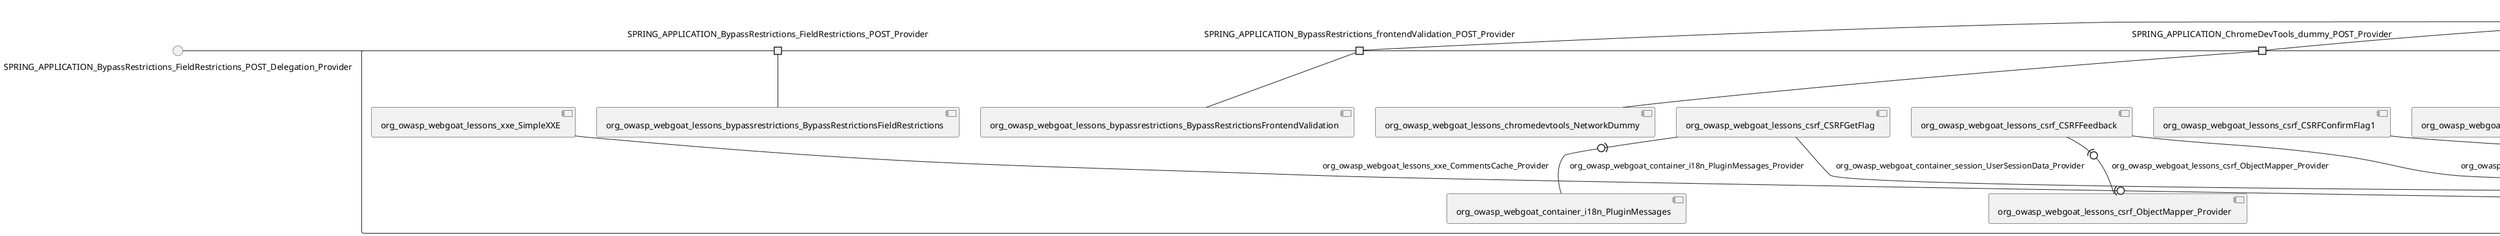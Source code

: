 @startuml
skinparam fixCircleLabelOverlapping true
skinparam componentStyle uml2
() SPRING_APPLICATION_BypassRestrictions_FieldRestrictions_POST_Delegation_Provider
() SPRING_APPLICATION_BypassRestrictions_frontendValidation_POST_Delegation_Provider
() SPRING_APPLICATION_ChromeDevTools_dummy_POST_Delegation_Provider
() SPRING_APPLICATION_CrossSiteScriptingStored_stored_xss_follow_up_POST_Delegation_Provider
() SPRING_APPLICATION_CrossSiteScripting_attack1_POST_Delegation_Provider
() SPRING_APPLICATION_CrossSiteScripting_attack3_POST_Delegation_Provider
() SPRING_APPLICATION_CrossSiteScripting_attack4_POST_Delegation_Provider
() SPRING_APPLICATION_CrossSiteScripting_attack5a_GET_Delegation_Provider
() SPRING_APPLICATION_CrossSiteScripting_attack6a_POST_Delegation_Provider
() SPRING_APPLICATION_CrossSiteScripting_dom_follow_up_POST_Delegation_Provider
() SPRING_APPLICATION_CrossSiteScripting_phone_home_xss_POST_Delegation_Provider
() SPRING_APPLICATION_CrossSiteScripting_quiz_Delegation_Provider
() SPRING_APPLICATION_Delegation_Provider
() SPRING_APPLICATION_GET_Delegation_Provider
() SPRING_APPLICATION_HtmlTampering_task_POST_Delegation_Provider
() SPRING_APPLICATION_HttpBasics_attack1_POST_Delegation_Provider
() SPRING_APPLICATION_HttpBasics_attack2_POST_Delegation_Provider
() SPRING_APPLICATION_IDOR_diff_attributes_POST_Delegation_Provider
() SPRING_APPLICATION_IDOR_login_POST_Delegation_Provider
() SPRING_APPLICATION_IDOR_profile_alt_path_POST_Delegation_Provider
() SPRING_APPLICATION_InsecureDeserialization_task_POST_Delegation_Provider
() SPRING_APPLICATION_InsecureLogin_Delegation_Provider
() SPRING_APPLICATION_JWT_decode_POST_Delegation_Provider
() SPRING_APPLICATION_JWT_jku_Delegation_Provider
() SPRING_APPLICATION_JWT_kid_Delegation_Provider
() SPRING_APPLICATION_JWT_quiz_Delegation_Provider
() SPRING_APPLICATION_JWT_refresh_Delegation_Provider
() SPRING_APPLICATION_JWT_votings_Delegation_Provider
() SPRING_APPLICATION_LogSpoofing_log_bleeding_POST_Delegation_Provider
() SPRING_APPLICATION_LogSpoofing_log_spoofing_POST_Delegation_Provider
() SPRING_APPLICATION_POST_Delegation_Provider
() SPRING_APPLICATION_PUT_Delegation_Provider
() SPRING_APPLICATION_PasswordReset_ForgotPassword_create_password_reset_link_POST_Delegation_Provider
() SPRING_APPLICATION_PasswordReset_SecurityQuestions_POST_Delegation_Provider
() SPRING_APPLICATION_PasswordReset_reset_Delegation_Provider
() SPRING_APPLICATION_PathTraversal_profile_picture_GET_Delegation_Provider
() SPRING_APPLICATION_PathTraversal_profile_picture_fix_GET_Delegation_Provider
() SPRING_APPLICATION_PathTraversal_profile_upload_POST_Delegation_Provider
() SPRING_APPLICATION_PathTraversal_profile_upload_fix_POST_Delegation_Provider
() SPRING_APPLICATION_PathTraversal_profile_upload_remove_user_input_POST_Delegation_Provider
() SPRING_APPLICATION_PathTraversal_random_POST_Delegation_Provider
() SPRING_APPLICATION_PathTraversal_random_picture_GET_Delegation_Provider
() SPRING_APPLICATION_PathTraversal_zip_slip_Delegation_Provider
() SPRING_APPLICATION_SSRF_task1_POST_Delegation_Provider
() SPRING_APPLICATION_SSRF_task2_POST_Delegation_Provider
() SPRING_APPLICATION_SecurePasswords_assignment_POST_Delegation_Provider
() SPRING_APPLICATION_SqlInjectionAdvanced_attack6a_POST_Delegation_Provider
() SPRING_APPLICATION_SqlInjectionAdvanced_attack6b_POST_Delegation_Provider
() SPRING_APPLICATION_SqlInjectionAdvanced_challenge_Login_POST_Delegation_Provider
() SPRING_APPLICATION_SqlInjectionAdvanced_challenge_PUT_Delegation_Provider
() SPRING_APPLICATION_SqlInjectionAdvanced_quiz_Delegation_Provider
() SPRING_APPLICATION_SqlInjectionMitigations_attack10a_POST_Delegation_Provider
() SPRING_APPLICATION_SqlInjectionMitigations_attack10b_POST_Delegation_Provider
() SPRING_APPLICATION_SqlInjectionMitigations_attack12a_POST_Delegation_Provider
() SPRING_APPLICATION_SqlInjectionMitigations_servers_GET_Delegation_Provider
() SPRING_APPLICATION_SqlInjection_assignment5a_POST_Delegation_Provider
() SPRING_APPLICATION_SqlInjection_assignment5b_POST_Delegation_Provider
() SPRING_APPLICATION_SqlInjection_attack10_POST_Delegation_Provider
() SPRING_APPLICATION_SqlInjection_attack2_POST_Delegation_Provider
() SPRING_APPLICATION_SqlInjection_attack3_POST_Delegation_Provider
() SPRING_APPLICATION_SqlInjection_attack4_POST_Delegation_Provider
() SPRING_APPLICATION_SqlInjection_attack5_POST_Delegation_Provider
() SPRING_APPLICATION_SqlInjection_attack8_POST_Delegation_Provider
() SPRING_APPLICATION_SqlInjection_attack9_POST_Delegation_Provider
() SPRING_APPLICATION_SqlOnlyInputValidationOnKeywords_attack_POST_Delegation_Provider
() SPRING_APPLICATION_SqlOnlyInputValidation_attack_POST_Delegation_Provider
() SPRING_APPLICATION_VulnerableComponents_attack1_POST_Delegation_Provider
() SPRING_APPLICATION_WebWolf_GET_Delegation_Provider
() SPRING_APPLICATION_WebWolf_landing_POST_Delegation_Provider
() SPRING_APPLICATION_WebWolf_mail_POST_Delegation_Provider
() SPRING_APPLICATION_challenge_1_POST_Delegation_Provider
() SPRING_APPLICATION_challenge_5_POST_Delegation_Provider
() SPRING_APPLICATION_challenge_7_POST_Delegation_Provider
() SPRING_APPLICATION_challenge_8_Delegation_Provider
() SPRING_APPLICATION_challenge_logo_Delegation_Provider
() SPRING_APPLICATION_cia_quiz_Delegation_Provider
() SPRING_APPLICATION_clientSideFiltering_attack1_POST_Delegation_Provider
() SPRING_APPLICATION_clientSideFiltering_challenge_store_coupons_GET_Delegation_Provider
() SPRING_APPLICATION_clientSideFiltering_getItForFree_POST_Delegation_Provider
() SPRING_APPLICATION_clientSideFiltering_salaries_GET_Delegation_Provider
() SPRING_APPLICATION_crypto_encoding_xor_POST_Delegation_Provider
() SPRING_APPLICATION_crypto_secure_defaults_POST_Delegation_Provider
() SPRING_APPLICATION_jwt_GET_Delegation_Provider
() SPRING_APPLICATION_landing_Delegation_Provider
() SPRING_APPLICATION_lesson_template_Delegation_Provider
() SPRING_APPLICATION_login_oauth_mvc_GET_Delegation_Provider
() SPRING_APPLICATION_mail_Delegation_Provider
() SPRING_APPLICATION_register_mvc_POST_Delegation_Provider
() SPRING_APPLICATION_registration_GET_Delegation_Provider
() SPRING_APPLICATION_requests_GET_Delegation_Provider
() SPRING_APPLICATION_scoreboard_data_GET_Delegation_Provider
() SPRING_APPLICATION_server_directory_GET_Delegation_Provider
() SPRING_APPLICATION_service_lessonoverview_mvc_Delegation_Provider
() SPRING_APPLICATION_xxe_comments_GET_Delegation_Provider
() UserDetailsService_Delegation_Provider
() java_io_Serializable_Delegation_Provider
() org_owasp_webgoat_lessons_hijacksession_cas_AuthenticationProvider_Delegation_Provider
rectangle System {
[org_owasp_webgoat_container_HammerHead] [[webgoat-webgoat.repository#_uV_SAsUPEe6pkfjN4V03yw]]
[org_owasp_webgoat_container_WebWolfRedirect] [[webgoat-webgoat.repository#_uV_SAsUPEe6pkfjN4V03yw]]
[org_owasp_webgoat_container_controller_StartLesson] [[webgoat-webgoat.repository#_uV_SAsUPEe6pkfjN4V03yw]]
[org_owasp_webgoat_container_controller_Welcome] [[webgoat-webgoat.repository#_uV_SAsUPEe6pkfjN4V03yw]]
[org_owasp_webgoat_container_i18n_PluginMessages] [[webgoat-webgoat.repository#_uV_SAsUPEe6pkfjN4V03yw]]
[org_owasp_webgoat_container_service_EnvironmentService] [[webgoat-webgoat.repository#_uV_SAsUPEe6pkfjN4V03yw]]
[org_owasp_webgoat_container_service_HintService] [[webgoat-webgoat.repository#_uV_SAsUPEe6pkfjN4V03yw]]
[org_owasp_webgoat_container_service_LabelDebugService] [[webgoat-webgoat.repository#_uV_SAsUPEe6pkfjN4V03yw]]
[org_owasp_webgoat_container_service_LabelService] [[webgoat-webgoat.repository#_uV_SAsUPEe6pkfjN4V03yw]]
[org_owasp_webgoat_container_service_LessonInfoService] [[webgoat-webgoat.repository#_uV_SAsUPEe6pkfjN4V03yw]]
[org_owasp_webgoat_container_service_LessonMenuService] [[webgoat-webgoat.repository#_uV_SAsUPEe6pkfjN4V03yw]]
[org_owasp_webgoat_container_service_LessonProgressService] [[webgoat-webgoat.repository#_uV_SAsUPEe6pkfjN4V03yw]]
[org_owasp_webgoat_container_service_LessonTitleService] [[webgoat-webgoat.repository#_uV_SAsUPEe6pkfjN4V03yw]]
[org_owasp_webgoat_container_service_ReportCardService] [[webgoat-webgoat.repository#_uV_SAsUPEe6pkfjN4V03yw]]
[org_owasp_webgoat_container_service_RestartLessonService] [[webgoat-webgoat.repository#_uV_SAsUPEe6pkfjN4V03yw]]
[org_owasp_webgoat_container_service_SessionService] [[webgoat-webgoat.repository#_uV_SAsUPEe6pkfjN4V03yw]]
[org_owasp_webgoat_container_session_UserSessionData] [[webgoat-webgoat.repository#_uV_SAsUPEe6pkfjN4V03yw]]
[org_owasp_webgoat_container_session_WebSession] [[webgoat-webgoat.repository#_uV_SAsUPEe6pkfjN4V03yw]]
[org_owasp_webgoat_container_users_RegistrationController] [[webgoat-webgoat.repository#_uV_SAsUPEe6pkfjN4V03yw]]
[org_owasp_webgoat_container_users_Scoreboard] [[webgoat-webgoat.repository#_uV_SAsUPEe6pkfjN4V03yw]]
[org_owasp_webgoat_container_users_UserRepository] [[webgoat-webgoat.repository#_uV_SAsUPEe6pkfjN4V03yw]]
[org_owasp_webgoat_container_users_UserService] [[webgoat-webgoat.repository#_uV_SAsUPEe6pkfjN4V03yw]]
[org_owasp_webgoat_container_users_UserTrackerRepository] [[webgoat-webgoat.repository#_uV_SAsUPEe6pkfjN4V03yw]]
[org_owasp_webgoat_lessons_authbypass_VerifyAccount] [[webgoat-webgoat.repository#_uV_SAsUPEe6pkfjN4V03yw]]
[org_owasp_webgoat_lessons_bypassrestrictions_BypassRestrictionsFieldRestrictions] [[webgoat-webgoat.repository#_uV_SAsUPEe6pkfjN4V03yw]]
[org_owasp_webgoat_lessons_bypassrestrictions_BypassRestrictionsFrontendValidation] [[webgoat-webgoat.repository#_uV_SAsUPEe6pkfjN4V03yw]]
[org_owasp_webgoat_lessons_challenges_FlagController] [[webgoat-webgoat.repository#_uV_SAsUPEe6pkfjN4V03yw]]
[org_owasp_webgoat_lessons_challenges_challenge1_Assignment1] [[webgoat-webgoat.repository#_uV_SAsUPEe6pkfjN4V03yw]]
[org_owasp_webgoat_lessons_challenges_challenge1_ImageServlet] [[webgoat-webgoat.repository#_uV_SAsUPEe6pkfjN4V03yw]]
[org_owasp_webgoat_lessons_challenges_challenge5_Assignment5] [[webgoat-webgoat.repository#_uV_SAsUPEe6pkfjN4V03yw]]
[org_owasp_webgoat_lessons_challenges_challenge7_Assignment7] [[webgoat-webgoat.repository#_uV_SAsUPEe6pkfjN4V03yw]]
[org_owasp_webgoat_lessons_challenges_challenge8_Assignment8] [[webgoat-webgoat.repository#_uV_SAsUPEe6pkfjN4V03yw]]
[org_owasp_webgoat_lessons_chromedevtools_NetworkDummy] [[webgoat-webgoat.repository#_uV_SAsUPEe6pkfjN4V03yw]]
[org_owasp_webgoat_lessons_chromedevtools_NetworkLesson] [[webgoat-webgoat.repository#_uV_SAsUPEe6pkfjN4V03yw]]
[org_owasp_webgoat_lessons_cia_CIAQuiz] [[webgoat-webgoat.repository#_uV_SAsUPEe6pkfjN4V03yw]]
[org_owasp_webgoat_lessons_clientsidefiltering_ClientSideFilteringAssignment] [[webgoat-webgoat.repository#_uV_SAsUPEe6pkfjN4V03yw]]
[org_owasp_webgoat_lessons_clientsidefiltering_ClientSideFilteringFreeAssignment] [[webgoat-webgoat.repository#_uV_SAsUPEe6pkfjN4V03yw]]
[org_owasp_webgoat_lessons_clientsidefiltering_Salaries] [[webgoat-webgoat.repository#_uV_SAsUPEe6pkfjN4V03yw]]
[org_owasp_webgoat_lessons_clientsidefiltering_ShopEndpoint] [[webgoat-webgoat.repository#_uV_SAsUPEe6pkfjN4V03yw]]
[org_owasp_webgoat_lessons_cryptography_EncodingAssignment] [[webgoat-webgoat.repository#_uV_SAsUPEe6pkfjN4V03yw]]
[org_owasp_webgoat_lessons_cryptography_HashingAssignment] [[webgoat-webgoat.repository#_uV_SAsUPEe6pkfjN4V03yw]]
[org_owasp_webgoat_lessons_cryptography_SecureDefaultsAssignment] [[webgoat-webgoat.repository#_uV_SAsUPEe6pkfjN4V03yw]]
[org_owasp_webgoat_lessons_cryptography_SigningAssignment] [[webgoat-webgoat.repository#_uV_SAsUPEe6pkfjN4V03yw]]
[org_owasp_webgoat_lessons_cryptography_XOREncodingAssignment] [[webgoat-webgoat.repository#_uV_SAsUPEe6pkfjN4V03yw]]
[org_owasp_webgoat_lessons_csrf_CSRFConfirmFlag1] [[webgoat-webgoat.repository#_uV_SAsUPEe6pkfjN4V03yw]]
[org_owasp_webgoat_lessons_csrf_CSRFFeedback] [[webgoat-webgoat.repository#_uV_SAsUPEe6pkfjN4V03yw]]
[org_owasp_webgoat_lessons_csrf_CSRFGetFlag] [[webgoat-webgoat.repository#_uV_SAsUPEe6pkfjN4V03yw]]
[org_owasp_webgoat_lessons_csrf_CSRFLogin] [[webgoat-webgoat.repository#_uV_SAsUPEe6pkfjN4V03yw]]
[org_owasp_webgoat_lessons_csrf_ForgedReviews] [[webgoat-webgoat.repository#_uV_SAsUPEe6pkfjN4V03yw]]
[org_owasp_webgoat_lessons_csrf_ObjectMapper_Provider] [[webgoat-webgoat.repository#_uV_SAsUPEe6pkfjN4V03yw]]
[org_owasp_webgoat_lessons_deserialization_InsecureDeserializationTask] [[webgoat-webgoat.repository#_uV_SAsUPEe6pkfjN4V03yw]]
[org_owasp_webgoat_lessons_hijacksession_HijackSessionAssignment] [[webgoat-webgoat.repository#_uV_SAsUPEe6pkfjN4V03yw]]
[org_owasp_webgoat_lessons_hijacksession_cas_HijackSessionAuthenticationProvider] [[webgoat-webgoat.repository#_uV_SAsUPEe6pkfjN4V03yw]]
[org_owasp_webgoat_lessons_htmltampering_HtmlTamperingTask] [[webgoat-webgoat.repository#_uV_SAsUPEe6pkfjN4V03yw]]
[org_owasp_webgoat_lessons_httpbasics_HttpBasicsLesson] [[webgoat-webgoat.repository#_uV_SAsUPEe6pkfjN4V03yw]]
[org_owasp_webgoat_lessons_httpbasics_HttpBasicsQuiz] [[webgoat-webgoat.repository#_uV_SAsUPEe6pkfjN4V03yw]]
[org_owasp_webgoat_lessons_httpproxies_HttpBasicsInterceptRequest] [[webgoat-webgoat.repository#_uV_SAsUPEe6pkfjN4V03yw]]
[org_owasp_webgoat_lessons_idor_IDORDiffAttributes] [[webgoat-webgoat.repository#_uV_SAsUPEe6pkfjN4V03yw]]
[org_owasp_webgoat_lessons_idor_IDOREditOtherProfile] [[webgoat-webgoat.repository#_uV_SAsUPEe6pkfjN4V03yw]]
[org_owasp_webgoat_lessons_idor_IDORLogin] [[webgoat-webgoat.repository#_uV_SAsUPEe6pkfjN4V03yw]]
[org_owasp_webgoat_lessons_idor_IDORViewOtherProfile] [[webgoat-webgoat.repository#_uV_SAsUPEe6pkfjN4V03yw]]
[org_owasp_webgoat_lessons_idor_IDORViewOwnProfile] [[webgoat-webgoat.repository#_uV_SAsUPEe6pkfjN4V03yw]]
[org_owasp_webgoat_lessons_idor_IDORViewOwnProfileAltUrl] [[webgoat-webgoat.repository#_uV_SAsUPEe6pkfjN4V03yw]]
[org_owasp_webgoat_lessons_insecurelogin_InsecureLoginTask] [[webgoat-webgoat.repository#_uV_SAsUPEe6pkfjN4V03yw]]
[org_owasp_webgoat_lessons_jwt_JWTDecodeEndpoint] [[webgoat-webgoat.repository#_uV_SAsUPEe6pkfjN4V03yw]]
[org_owasp_webgoat_lessons_jwt_JWTQuiz] [[webgoat-webgoat.repository#_uV_SAsUPEe6pkfjN4V03yw]]
[org_owasp_webgoat_lessons_jwt_JWTRefreshEndpoint] [[webgoat-webgoat.repository#_uV_SAsUPEe6pkfjN4V03yw]]
[org_owasp_webgoat_lessons_jwt_JWTSecretKeyEndpoint] [[webgoat-webgoat.repository#_uV_SAsUPEe6pkfjN4V03yw]]
[org_owasp_webgoat_lessons_jwt_JWTVotesEndpoint] [[webgoat-webgoat.repository#_uV_SAsUPEe6pkfjN4V03yw]]
[org_owasp_webgoat_lessons_jwt_claimmisuse_JWTHeaderJKUEndpoint] [[webgoat-webgoat.repository#_uV_SAsUPEe6pkfjN4V03yw]]
[org_owasp_webgoat_lessons_jwt_claimmisuse_JWTHeaderKIDEndpoint] [[webgoat-webgoat.repository#_uV_SAsUPEe6pkfjN4V03yw]]
[org_owasp_webgoat_lessons_lessontemplate_SampleAttack] [[webgoat-webgoat.repository#_uV_SAsUPEe6pkfjN4V03yw]]
[org_owasp_webgoat_lessons_logging_LogBleedingTask] [[webgoat-webgoat.repository#_uV_SAsUPEe6pkfjN4V03yw]]
[org_owasp_webgoat_lessons_logging_LogSpoofingTask] [[webgoat-webgoat.repository#_uV_SAsUPEe6pkfjN4V03yw]]
[org_owasp_webgoat_lessons_missingac_MissingFunctionACHiddenMenus] [[webgoat-webgoat.repository#_uV_SAsUPEe6pkfjN4V03yw]]
[org_owasp_webgoat_lessons_missingac_MissingFunctionACUsers] [[webgoat-webgoat.repository#_uV_SAsUPEe6pkfjN4V03yw]]
[org_owasp_webgoat_lessons_missingac_MissingFunctionACYourHash] [[webgoat-webgoat.repository#_uV_SAsUPEe6pkfjN4V03yw]]
[org_owasp_webgoat_lessons_missingac_MissingFunctionACYourHashAdmin] [[webgoat-webgoat.repository#_uV_SAsUPEe6pkfjN4V03yw]]
[org_owasp_webgoat_lessons_passwordreset_QuestionsAssignment] [[webgoat-webgoat.repository#_uV_SAsUPEe6pkfjN4V03yw]]
[org_owasp_webgoat_lessons_passwordreset_ResetLinkAssignment] [[webgoat-webgoat.repository#_uV_SAsUPEe6pkfjN4V03yw]]
[org_owasp_webgoat_lessons_passwordreset_ResetLinkAssignmentForgotPassword] [[webgoat-webgoat.repository#_uV_SAsUPEe6pkfjN4V03yw]]
[org_owasp_webgoat_lessons_passwordreset_SecurityQuestionAssignment] [[webgoat-webgoat.repository#_uV_SAsUPEe6pkfjN4V03yw]]
[org_owasp_webgoat_lessons_passwordreset_SimpleMailAssignment] [[webgoat-webgoat.repository#_uV_SAsUPEe6pkfjN4V03yw]]
[org_owasp_webgoat_lessons_passwordreset_TriedQuestions] [[webgoat-webgoat.repository#_uV_SAsUPEe6pkfjN4V03yw]]
[org_owasp_webgoat_lessons_pathtraversal_ProfileUpload] [[webgoat-webgoat.repository#_uV_SAsUPEe6pkfjN4V03yw]]
[org_owasp_webgoat_lessons_pathtraversal_ProfileUploadFix] [[webgoat-webgoat.repository#_uV_SAsUPEe6pkfjN4V03yw]]
[org_owasp_webgoat_lessons_pathtraversal_ProfileUploadRemoveUserInput] [[webgoat-webgoat.repository#_uV_SAsUPEe6pkfjN4V03yw]]
[org_owasp_webgoat_lessons_pathtraversal_ProfileUploadRetrieval] [[webgoat-webgoat.repository#_uV_SAsUPEe6pkfjN4V03yw]]
[org_owasp_webgoat_lessons_pathtraversal_ProfileZipSlip] [[webgoat-webgoat.repository#_uV_SAsUPEe6pkfjN4V03yw]]
[org_owasp_webgoat_lessons_securepasswords_SecurePasswordsAssignment] [[webgoat-webgoat.repository#_uV_SAsUPEe6pkfjN4V03yw]]
[org_owasp_webgoat_lessons_spoofcookie_SpoofCookieAssignment] [[webgoat-webgoat.repository#_uV_SAsUPEe6pkfjN4V03yw]]
[org_owasp_webgoat_lessons_sqlinjection_advanced_SqlInjectionChallenge] [[webgoat-webgoat.repository#_uV_SAsUPEe6pkfjN4V03yw]]
[org_owasp_webgoat_lessons_sqlinjection_advanced_SqlInjectionChallengeLogin] [[webgoat-webgoat.repository#_uV_SAsUPEe6pkfjN4V03yw]]
[org_owasp_webgoat_lessons_sqlinjection_advanced_SqlInjectionLesson6a] [[webgoat-webgoat.repository#_uV_SAsUPEe6pkfjN4V03yw]]
[org_owasp_webgoat_lessons_sqlinjection_advanced_SqlInjectionLesson6b] [[webgoat-webgoat.repository#_uV_SAsUPEe6pkfjN4V03yw]]
[org_owasp_webgoat_lessons_sqlinjection_advanced_SqlInjectionQuiz] [[webgoat-webgoat.repository#_uV_SAsUPEe6pkfjN4V03yw]]
[org_owasp_webgoat_lessons_sqlinjection_introduction_SqlInjectionLesson10] [[webgoat-webgoat.repository#_uV_SAsUPEe6pkfjN4V03yw]]
[org_owasp_webgoat_lessons_sqlinjection_introduction_SqlInjectionLesson2] [[webgoat-webgoat.repository#_uV_SAsUPEe6pkfjN4V03yw]]
[org_owasp_webgoat_lessons_sqlinjection_introduction_SqlInjectionLesson3] [[webgoat-webgoat.repository#_uV_SAsUPEe6pkfjN4V03yw]]
[org_owasp_webgoat_lessons_sqlinjection_introduction_SqlInjectionLesson4] [[webgoat-webgoat.repository#_uV_SAsUPEe6pkfjN4V03yw]]
[org_owasp_webgoat_lessons_sqlinjection_introduction_SqlInjectionLesson5] [[webgoat-webgoat.repository#_uV_SAsUPEe6pkfjN4V03yw]]
[org_owasp_webgoat_lessons_sqlinjection_introduction_SqlInjectionLesson5a] [[webgoat-webgoat.repository#_uV_SAsUPEe6pkfjN4V03yw]]
[org_owasp_webgoat_lessons_sqlinjection_introduction_SqlInjectionLesson5b] [[webgoat-webgoat.repository#_uV_SAsUPEe6pkfjN4V03yw]]
[org_owasp_webgoat_lessons_sqlinjection_introduction_SqlInjectionLesson8] [[webgoat-webgoat.repository#_uV_SAsUPEe6pkfjN4V03yw]]
[org_owasp_webgoat_lessons_sqlinjection_introduction_SqlInjectionLesson9] [[webgoat-webgoat.repository#_uV_SAsUPEe6pkfjN4V03yw]]
[org_owasp_webgoat_lessons_sqlinjection_mitigation_Servers] [[webgoat-webgoat.repository#_uV_SAsUPEe6pkfjN4V03yw]]
[org_owasp_webgoat_lessons_sqlinjection_mitigation_SqlInjectionLesson10a] [[webgoat-webgoat.repository#_uV_SAsUPEe6pkfjN4V03yw]]
[org_owasp_webgoat_lessons_sqlinjection_mitigation_SqlInjectionLesson10b] [[webgoat-webgoat.repository#_uV_SAsUPEe6pkfjN4V03yw]]
[org_owasp_webgoat_lessons_sqlinjection_mitigation_SqlInjectionLesson13] [[webgoat-webgoat.repository#_uV_SAsUPEe6pkfjN4V03yw]]
[org_owasp_webgoat_lessons_sqlinjection_mitigation_SqlOnlyInputValidation] [[webgoat-webgoat.repository#_uV_SAsUPEe6pkfjN4V03yw]]
[org_owasp_webgoat_lessons_sqlinjection_mitigation_SqlOnlyInputValidationOnKeywords] [[webgoat-webgoat.repository#_uV_SAsUPEe6pkfjN4V03yw]]
[org_owasp_webgoat_lessons_ssrf_SSRFTask1] [[webgoat-webgoat.repository#_uV_SAsUPEe6pkfjN4V03yw]]
[org_owasp_webgoat_lessons_ssrf_SSRFTask2] [[webgoat-webgoat.repository#_uV_SAsUPEe6pkfjN4V03yw]]
[org_owasp_webgoat_lessons_vulnerablecomponents_VulnerableComponentsLesson] [[webgoat-webgoat.repository#_uV_SAsUPEe6pkfjN4V03yw]]
[org_owasp_webgoat_lessons_webwolfintroduction_LandingAssignment] [[webgoat-webgoat.repository#_uV_SAsUPEe6pkfjN4V03yw]]
[org_owasp_webgoat_lessons_webwolfintroduction_MailAssignment] [[webgoat-webgoat.repository#_uV_SAsUPEe6pkfjN4V03yw]]
[org_owasp_webgoat_lessons_xss_CrossSiteScriptingLesson1] [[webgoat-webgoat.repository#_uV_SAsUPEe6pkfjN4V03yw]]
[org_owasp_webgoat_lessons_xss_CrossSiteScriptingLesson3] [[webgoat-webgoat.repository#_uV_SAsUPEe6pkfjN4V03yw]]
[org_owasp_webgoat_lessons_xss_CrossSiteScriptingLesson4] [[webgoat-webgoat.repository#_uV_SAsUPEe6pkfjN4V03yw]]
[org_owasp_webgoat_lessons_xss_CrossSiteScriptingLesson5a] [[webgoat-webgoat.repository#_uV_SAsUPEe6pkfjN4V03yw]]
[org_owasp_webgoat_lessons_xss_CrossSiteScriptingLesson6a] [[webgoat-webgoat.repository#_uV_SAsUPEe6pkfjN4V03yw]]
[org_owasp_webgoat_lessons_xss_CrossSiteScriptingQuiz] [[webgoat-webgoat.repository#_uV_SAsUPEe6pkfjN4V03yw]]
[org_owasp_webgoat_lessons_xss_DOMCrossSiteScripting] [[webgoat-webgoat.repository#_uV_SAsUPEe6pkfjN4V03yw]]
[org_owasp_webgoat_lessons_xss_DOMCrossSiteScriptingVerifier] [[webgoat-webgoat.repository#_uV_SAsUPEe6pkfjN4V03yw]]
[org_owasp_webgoat_lessons_xss_stored_StoredCrossSiteScriptingVerifier] [[webgoat-webgoat.repository#_uV_SAsUPEe6pkfjN4V03yw]]
[org_owasp_webgoat_lessons_xss_stored_StoredXssComments] [[webgoat-webgoat.repository#_uV_SAsUPEe6pkfjN4V03yw]]
[org_owasp_webgoat_lessons_xxe_BlindSendFileAssignment] [[webgoat-webgoat.repository#_uV_SAsUPEe6pkfjN4V03yw]]
[org_owasp_webgoat_lessons_xxe_CommentsCache] [[webgoat-webgoat.repository#_uV_SAsUPEe6pkfjN4V03yw]]
[org_owasp_webgoat_lessons_xxe_CommentsEndpoint] [[webgoat-webgoat.repository#_uV_SAsUPEe6pkfjN4V03yw]]
[org_owasp_webgoat_lessons_xxe_ContentTypeAssignment] [[webgoat-webgoat.repository#_uV_SAsUPEe6pkfjN4V03yw]]
[org_owasp_webgoat_lessons_xxe_SimpleXXE] [[webgoat-webgoat.repository#_uV_SAsUPEe6pkfjN4V03yw]]
[org_owasp_webgoat_webwolf_FileServer] [[webgoat-webgoat.repository#_uV_SAsUPEe6pkfjN4V03yw]]
[org_owasp_webgoat_webwolf_jwt_JWTController] [[webgoat-webgoat.repository#_uV_SAsUPEe6pkfjN4V03yw]]
[org_owasp_webgoat_webwolf_mailbox_MailboxController] [[webgoat-webgoat.repository#_uV_SAsUPEe6pkfjN4V03yw]]
[org_owasp_webgoat_webwolf_mailbox_MailboxRepository] [[webgoat-webgoat.repository#_uV_SAsUPEe6pkfjN4V03yw]]
[org_owasp_webgoat_webwolf_requests_LandingPage] [[webgoat-webgoat.repository#_uV_SAsUPEe6pkfjN4V03yw]]
[org_owasp_webgoat_webwolf_requests_Requests] [[webgoat-webgoat.repository#_uV_SAsUPEe6pkfjN4V03yw]]
[org_owasp_webgoat_webwolf_user_UserRepository] [[webgoat-webgoat.repository#_uV_SAsUPEe6pkfjN4V03yw]]
[org_owasp_webgoat_webwolf_user_UserService] [[webgoat-webgoat.repository#_uV_SAsUPEe6pkfjN4V03yw]]
port SPRING_APPLICATION_BypassRestrictions_FieldRestrictions_POST_Provider
SPRING_APPLICATION_BypassRestrictions_FieldRestrictions_POST_Delegation_Provider - SPRING_APPLICATION_BypassRestrictions_FieldRestrictions_POST_Provider
SPRING_APPLICATION_BypassRestrictions_FieldRestrictions_POST_Provider - [org_owasp_webgoat_lessons_bypassrestrictions_BypassRestrictionsFieldRestrictions]
port SPRING_APPLICATION_BypassRestrictions_frontendValidation_POST_Provider
SPRING_APPLICATION_BypassRestrictions_frontendValidation_POST_Delegation_Provider - SPRING_APPLICATION_BypassRestrictions_frontendValidation_POST_Provider
SPRING_APPLICATION_BypassRestrictions_frontendValidation_POST_Provider - [org_owasp_webgoat_lessons_bypassrestrictions_BypassRestrictionsFrontendValidation]
port SPRING_APPLICATION_ChromeDevTools_dummy_POST_Provider
SPRING_APPLICATION_ChromeDevTools_dummy_POST_Delegation_Provider - SPRING_APPLICATION_ChromeDevTools_dummy_POST_Provider
SPRING_APPLICATION_ChromeDevTools_dummy_POST_Provider - [org_owasp_webgoat_lessons_chromedevtools_NetworkDummy]
port SPRING_APPLICATION_CrossSiteScriptingStored_stored_xss_follow_up_POST_Provider
SPRING_APPLICATION_CrossSiteScriptingStored_stored_xss_follow_up_POST_Delegation_Provider - SPRING_APPLICATION_CrossSiteScriptingStored_stored_xss_follow_up_POST_Provider
SPRING_APPLICATION_CrossSiteScriptingStored_stored_xss_follow_up_POST_Provider - [org_owasp_webgoat_lessons_xss_stored_StoredCrossSiteScriptingVerifier]
port SPRING_APPLICATION_CrossSiteScripting_attack1_POST_Provider
SPRING_APPLICATION_CrossSiteScripting_attack1_POST_Delegation_Provider - SPRING_APPLICATION_CrossSiteScripting_attack1_POST_Provider
SPRING_APPLICATION_CrossSiteScripting_attack1_POST_Provider - [org_owasp_webgoat_lessons_xss_CrossSiteScriptingLesson1]
port SPRING_APPLICATION_CrossSiteScripting_attack3_POST_Provider
SPRING_APPLICATION_CrossSiteScripting_attack3_POST_Delegation_Provider - SPRING_APPLICATION_CrossSiteScripting_attack3_POST_Provider
SPRING_APPLICATION_CrossSiteScripting_attack3_POST_Provider - [org_owasp_webgoat_lessons_xss_CrossSiteScriptingLesson3]
port SPRING_APPLICATION_CrossSiteScripting_attack4_POST_Provider
SPRING_APPLICATION_CrossSiteScripting_attack4_POST_Delegation_Provider - SPRING_APPLICATION_CrossSiteScripting_attack4_POST_Provider
SPRING_APPLICATION_CrossSiteScripting_attack4_POST_Provider - [org_owasp_webgoat_lessons_xss_CrossSiteScriptingLesson4]
port SPRING_APPLICATION_CrossSiteScripting_attack5a_GET_Provider
SPRING_APPLICATION_CrossSiteScripting_attack5a_GET_Delegation_Provider - SPRING_APPLICATION_CrossSiteScripting_attack5a_GET_Provider
SPRING_APPLICATION_CrossSiteScripting_attack5a_GET_Provider - [org_owasp_webgoat_lessons_xss_CrossSiteScriptingLesson5a]
port SPRING_APPLICATION_CrossSiteScripting_attack6a_POST_Provider
SPRING_APPLICATION_CrossSiteScripting_attack6a_POST_Delegation_Provider - SPRING_APPLICATION_CrossSiteScripting_attack6a_POST_Provider
SPRING_APPLICATION_CrossSiteScripting_attack6a_POST_Provider - [org_owasp_webgoat_lessons_xss_CrossSiteScriptingLesson6a]
port SPRING_APPLICATION_CrossSiteScripting_dom_follow_up_POST_Provider
SPRING_APPLICATION_CrossSiteScripting_dom_follow_up_POST_Delegation_Provider - SPRING_APPLICATION_CrossSiteScripting_dom_follow_up_POST_Provider
SPRING_APPLICATION_CrossSiteScripting_dom_follow_up_POST_Provider - [org_owasp_webgoat_lessons_xss_DOMCrossSiteScriptingVerifier]
port SPRING_APPLICATION_CrossSiteScripting_phone_home_xss_POST_Provider
SPRING_APPLICATION_CrossSiteScripting_phone_home_xss_POST_Delegation_Provider - SPRING_APPLICATION_CrossSiteScripting_phone_home_xss_POST_Provider
SPRING_APPLICATION_CrossSiteScripting_phone_home_xss_POST_Provider - [org_owasp_webgoat_lessons_xss_DOMCrossSiteScripting]
port SPRING_APPLICATION_CrossSiteScripting_quiz_Provider
SPRING_APPLICATION_CrossSiteScripting_quiz_Delegation_Provider - SPRING_APPLICATION_CrossSiteScripting_quiz_Provider
SPRING_APPLICATION_CrossSiteScripting_quiz_Provider - [org_owasp_webgoat_lessons_xss_CrossSiteScriptingQuiz]
port SPRING_APPLICATION_Provider
SPRING_APPLICATION_Delegation_Provider - SPRING_APPLICATION_Provider
SPRING_APPLICATION_Provider - [org_owasp_webgoat_container_service_LessonInfoService]
port SPRING_APPLICATION_Provider
SPRING_APPLICATION_Delegation_Provider - SPRING_APPLICATION_Provider
SPRING_APPLICATION_Provider - [org_owasp_webgoat_container_service_LessonTitleService]
port SPRING_APPLICATION_Provider
SPRING_APPLICATION_Delegation_Provider - SPRING_APPLICATION_Provider
SPRING_APPLICATION_Provider - [org_owasp_webgoat_lessons_cryptography_SigningAssignment]
port SPRING_APPLICATION_Provider
SPRING_APPLICATION_Delegation_Provider - SPRING_APPLICATION_Provider
SPRING_APPLICATION_Provider - [org_owasp_webgoat_webwolf_FileServer]
port SPRING_APPLICATION_Provider
SPRING_APPLICATION_Delegation_Provider - SPRING_APPLICATION_Provider
SPRING_APPLICATION_Provider - [org_owasp_webgoat_container_service_LabelDebugService]
port SPRING_APPLICATION_Provider
SPRING_APPLICATION_Delegation_Provider - SPRING_APPLICATION_Provider
SPRING_APPLICATION_Provider - [org_owasp_webgoat_container_HammerHead]
port SPRING_APPLICATION_Provider
SPRING_APPLICATION_Delegation_Provider - SPRING_APPLICATION_Provider
SPRING_APPLICATION_Provider - [org_owasp_webgoat_container_HammerHead]
port SPRING_APPLICATION_Provider
SPRING_APPLICATION_Delegation_Provider - SPRING_APPLICATION_Provider
SPRING_APPLICATION_Provider - [org_owasp_webgoat_container_controller_StartLesson]
port SPRING_APPLICATION_Provider
SPRING_APPLICATION_Delegation_Provider - SPRING_APPLICATION_Provider
SPRING_APPLICATION_Provider - [org_owasp_webgoat_lessons_jwt_JWTSecretKeyEndpoint]
port SPRING_APPLICATION_Provider
SPRING_APPLICATION_Delegation_Provider - SPRING_APPLICATION_Provider
SPRING_APPLICATION_Provider - [org_owasp_webgoat_container_service_LessonMenuService]
port SPRING_APPLICATION_Provider
SPRING_APPLICATION_Delegation_Provider - SPRING_APPLICATION_Provider
SPRING_APPLICATION_Provider - [org_owasp_webgoat_lessons_cryptography_HashingAssignment]
port SPRING_APPLICATION_Provider
SPRING_APPLICATION_Delegation_Provider - SPRING_APPLICATION_Provider
SPRING_APPLICATION_Provider - [org_owasp_webgoat_container_service_LessonInfoService]
port SPRING_APPLICATION_Provider
SPRING_APPLICATION_Delegation_Provider - SPRING_APPLICATION_Provider
SPRING_APPLICATION_Provider - [org_owasp_webgoat_container_service_SessionService]
port SPRING_APPLICATION_Provider
SPRING_APPLICATION_Delegation_Provider - SPRING_APPLICATION_Provider
SPRING_APPLICATION_Provider - [org_owasp_webgoat_lessons_cryptography_SigningAssignment]
port SPRING_APPLICATION_Provider
SPRING_APPLICATION_Delegation_Provider - SPRING_APPLICATION_Provider
SPRING_APPLICATION_Provider - [org_owasp_webgoat_container_service_LabelDebugService]
port SPRING_APPLICATION_Provider
SPRING_APPLICATION_Delegation_Provider - SPRING_APPLICATION_Provider
SPRING_APPLICATION_Provider - [org_owasp_webgoat_container_service_LessonMenuService]
port SPRING_APPLICATION_Provider
SPRING_APPLICATION_Delegation_Provider - SPRING_APPLICATION_Provider
SPRING_APPLICATION_Provider - [org_owasp_webgoat_container_service_LessonMenuService]
port SPRING_APPLICATION_Provider
SPRING_APPLICATION_Delegation_Provider - SPRING_APPLICATION_Provider
SPRING_APPLICATION_Provider - [org_owasp_webgoat_webwolf_FileServer]
port SPRING_APPLICATION_Provider
SPRING_APPLICATION_Delegation_Provider - SPRING_APPLICATION_Provider
SPRING_APPLICATION_Provider - [org_owasp_webgoat_lessons_jwt_JWTSecretKeyEndpoint]
port SPRING_APPLICATION_Provider
SPRING_APPLICATION_Delegation_Provider - SPRING_APPLICATION_Provider
SPRING_APPLICATION_Provider - [org_owasp_webgoat_lessons_httpproxies_HttpBasicsInterceptRequest]
port SPRING_APPLICATION_Provider
SPRING_APPLICATION_Delegation_Provider - SPRING_APPLICATION_Provider
SPRING_APPLICATION_Provider - [org_owasp_webgoat_container_service_LessonTitleService]
port SPRING_APPLICATION_Provider
SPRING_APPLICATION_Delegation_Provider - SPRING_APPLICATION_Provider
SPRING_APPLICATION_Provider - [org_owasp_webgoat_lessons_cryptography_HashingAssignment]
port SPRING_APPLICATION_Provider
SPRING_APPLICATION_Delegation_Provider - SPRING_APPLICATION_Provider
SPRING_APPLICATION_Provider - [org_owasp_webgoat_container_service_SessionService]
port SPRING_APPLICATION_Provider
SPRING_APPLICATION_Delegation_Provider - SPRING_APPLICATION_Provider
SPRING_APPLICATION_Provider - [org_owasp_webgoat_lessons_httpproxies_HttpBasicsInterceptRequest]
port SPRING_APPLICATION_GET_Provider
SPRING_APPLICATION_GET_Delegation_Provider - SPRING_APPLICATION_GET_Provider
SPRING_APPLICATION_GET_Provider - [org_owasp_webgoat_lessons_xss_stored_StoredXssComments]
port SPRING_APPLICATION_GET_Provider
SPRING_APPLICATION_GET_Delegation_Provider - SPRING_APPLICATION_GET_Provider
SPRING_APPLICATION_GET_Provider - [org_owasp_webgoat_lessons_missingac_MissingFunctionACUsers]
port SPRING_APPLICATION_GET_Provider
SPRING_APPLICATION_GET_Delegation_Provider - SPRING_APPLICATION_GET_Provider
SPRING_APPLICATION_GET_Provider - [org_owasp_webgoat_lessons_spoofcookie_SpoofCookieAssignment]
port SPRING_APPLICATION_GET_Provider
SPRING_APPLICATION_GET_Delegation_Provider - SPRING_APPLICATION_GET_Provider
SPRING_APPLICATION_GET_Provider - [org_owasp_webgoat_container_service_ReportCardService]
port SPRING_APPLICATION_GET_Provider
SPRING_APPLICATION_GET_Delegation_Provider - SPRING_APPLICATION_GET_Provider
SPRING_APPLICATION_GET_Provider - [org_owasp_webgoat_lessons_xss_stored_StoredXssComments]
port SPRING_APPLICATION_GET_Provider
SPRING_APPLICATION_GET_Delegation_Provider - SPRING_APPLICATION_GET_Provider
SPRING_APPLICATION_GET_Provider - [org_owasp_webgoat_container_controller_Welcome]
port SPRING_APPLICATION_GET_Provider
SPRING_APPLICATION_GET_Delegation_Provider - SPRING_APPLICATION_GET_Provider
SPRING_APPLICATION_GET_Provider - [org_owasp_webgoat_container_service_HintService]
port SPRING_APPLICATION_GET_Provider
SPRING_APPLICATION_GET_Delegation_Provider - SPRING_APPLICATION_GET_Provider
SPRING_APPLICATION_GET_Provider - [org_owasp_webgoat_container_service_LabelService]
port SPRING_APPLICATION_GET_Provider
SPRING_APPLICATION_GET_Delegation_Provider - SPRING_APPLICATION_GET_Provider
SPRING_APPLICATION_GET_Provider - [org_owasp_webgoat_container_service_ReportCardService]
port SPRING_APPLICATION_GET_Provider
SPRING_APPLICATION_GET_Delegation_Provider - SPRING_APPLICATION_GET_Provider
SPRING_APPLICATION_GET_Provider - [org_owasp_webgoat_container_service_LabelService]
port SPRING_APPLICATION_GET_Provider
SPRING_APPLICATION_GET_Delegation_Provider - SPRING_APPLICATION_GET_Provider
SPRING_APPLICATION_GET_Provider - [org_owasp_webgoat_lessons_xss_stored_StoredXssComments]
port SPRING_APPLICATION_GET_Provider
SPRING_APPLICATION_GET_Delegation_Provider - SPRING_APPLICATION_GET_Provider
SPRING_APPLICATION_GET_Provider - [org_owasp_webgoat_lessons_cryptography_EncodingAssignment]
port SPRING_APPLICATION_GET_Provider
SPRING_APPLICATION_GET_Delegation_Provider - SPRING_APPLICATION_GET_Provider
SPRING_APPLICATION_GET_Provider - [org_owasp_webgoat_lessons_xss_stored_StoredXssComments]
port SPRING_APPLICATION_GET_Provider
SPRING_APPLICATION_GET_Delegation_Provider - SPRING_APPLICATION_GET_Provider
SPRING_APPLICATION_GET_Provider - [org_owasp_webgoat_lessons_xss_stored_StoredXssComments]
port SPRING_APPLICATION_GET_Provider
SPRING_APPLICATION_GET_Delegation_Provider - SPRING_APPLICATION_GET_Provider
SPRING_APPLICATION_GET_Provider - [org_owasp_webgoat_lessons_missingac_MissingFunctionACUsers]
port SPRING_APPLICATION_GET_Provider
SPRING_APPLICATION_GET_Delegation_Provider - SPRING_APPLICATION_GET_Provider
SPRING_APPLICATION_GET_Provider - [org_owasp_webgoat_container_controller_Welcome]
port SPRING_APPLICATION_GET_Provider
SPRING_APPLICATION_GET_Delegation_Provider - SPRING_APPLICATION_GET_Provider
SPRING_APPLICATION_GET_Provider - [org_owasp_webgoat_container_service_HintService]
port SPRING_APPLICATION_GET_Provider
SPRING_APPLICATION_GET_Delegation_Provider - SPRING_APPLICATION_GET_Provider
SPRING_APPLICATION_GET_Provider - [org_owasp_webgoat_lessons_spoofcookie_SpoofCookieAssignment]
port SPRING_APPLICATION_HtmlTampering_task_POST_Provider
SPRING_APPLICATION_HtmlTampering_task_POST_Delegation_Provider - SPRING_APPLICATION_HtmlTampering_task_POST_Provider
SPRING_APPLICATION_HtmlTampering_task_POST_Provider - [org_owasp_webgoat_lessons_htmltampering_HtmlTamperingTask]
port SPRING_APPLICATION_HttpBasics_attack1_POST_Provider
SPRING_APPLICATION_HttpBasics_attack1_POST_Delegation_Provider - SPRING_APPLICATION_HttpBasics_attack1_POST_Provider
SPRING_APPLICATION_HttpBasics_attack1_POST_Provider - [org_owasp_webgoat_lessons_httpbasics_HttpBasicsLesson]
port SPRING_APPLICATION_HttpBasics_attack2_POST_Provider
SPRING_APPLICATION_HttpBasics_attack2_POST_Delegation_Provider - SPRING_APPLICATION_HttpBasics_attack2_POST_Provider
SPRING_APPLICATION_HttpBasics_attack2_POST_Provider - [org_owasp_webgoat_lessons_httpbasics_HttpBasicsQuiz]
port SPRING_APPLICATION_IDOR_diff_attributes_POST_Provider
SPRING_APPLICATION_IDOR_diff_attributes_POST_Delegation_Provider - SPRING_APPLICATION_IDOR_diff_attributes_POST_Provider
SPRING_APPLICATION_IDOR_diff_attributes_POST_Provider - [org_owasp_webgoat_lessons_idor_IDORDiffAttributes]
port SPRING_APPLICATION_IDOR_login_POST_Provider
SPRING_APPLICATION_IDOR_login_POST_Delegation_Provider - SPRING_APPLICATION_IDOR_login_POST_Provider
SPRING_APPLICATION_IDOR_login_POST_Provider - [org_owasp_webgoat_lessons_idor_IDORLogin]
port SPRING_APPLICATION_IDOR_profile_alt_path_POST_Provider
SPRING_APPLICATION_IDOR_profile_alt_path_POST_Delegation_Provider - SPRING_APPLICATION_IDOR_profile_alt_path_POST_Provider
SPRING_APPLICATION_IDOR_profile_alt_path_POST_Provider - [org_owasp_webgoat_lessons_idor_IDORViewOwnProfileAltUrl]
port SPRING_APPLICATION_InsecureDeserialization_task_POST_Provider
SPRING_APPLICATION_InsecureDeserialization_task_POST_Delegation_Provider - SPRING_APPLICATION_InsecureDeserialization_task_POST_Provider
SPRING_APPLICATION_InsecureDeserialization_task_POST_Provider - [org_owasp_webgoat_lessons_deserialization_InsecureDeserializationTask]
port SPRING_APPLICATION_InsecureLogin_Provider
SPRING_APPLICATION_InsecureLogin_Delegation_Provider - SPRING_APPLICATION_InsecureLogin_Provider
SPRING_APPLICATION_InsecureLogin_Provider - [org_owasp_webgoat_lessons_insecurelogin_InsecureLoginTask]
port SPRING_APPLICATION_JWT_decode_POST_Provider
SPRING_APPLICATION_JWT_decode_POST_Delegation_Provider - SPRING_APPLICATION_JWT_decode_POST_Provider
SPRING_APPLICATION_JWT_decode_POST_Provider - [org_owasp_webgoat_lessons_jwt_JWTDecodeEndpoint]
port SPRING_APPLICATION_JWT_jku_Provider
SPRING_APPLICATION_JWT_jku_Delegation_Provider - SPRING_APPLICATION_JWT_jku_Provider
SPRING_APPLICATION_JWT_jku_Provider - [org_owasp_webgoat_lessons_jwt_claimmisuse_JWTHeaderJKUEndpoint]
port SPRING_APPLICATION_JWT_kid_Provider
SPRING_APPLICATION_JWT_kid_Delegation_Provider - SPRING_APPLICATION_JWT_kid_Provider
SPRING_APPLICATION_JWT_kid_Provider - [org_owasp_webgoat_lessons_jwt_claimmisuse_JWTHeaderKIDEndpoint]
port SPRING_APPLICATION_JWT_quiz_Provider
SPRING_APPLICATION_JWT_quiz_Delegation_Provider - SPRING_APPLICATION_JWT_quiz_Provider
SPRING_APPLICATION_JWT_quiz_Provider - [org_owasp_webgoat_lessons_jwt_JWTQuiz]
port SPRING_APPLICATION_JWT_refresh_Provider
SPRING_APPLICATION_JWT_refresh_Delegation_Provider - SPRING_APPLICATION_JWT_refresh_Provider
SPRING_APPLICATION_JWT_refresh_Provider - [org_owasp_webgoat_lessons_jwt_JWTRefreshEndpoint]
port SPRING_APPLICATION_JWT_votings_Provider
SPRING_APPLICATION_JWT_votings_Delegation_Provider - SPRING_APPLICATION_JWT_votings_Provider
SPRING_APPLICATION_JWT_votings_Provider - [org_owasp_webgoat_lessons_jwt_JWTVotesEndpoint]
port SPRING_APPLICATION_LogSpoofing_log_bleeding_POST_Provider
SPRING_APPLICATION_LogSpoofing_log_bleeding_POST_Delegation_Provider - SPRING_APPLICATION_LogSpoofing_log_bleeding_POST_Provider
SPRING_APPLICATION_LogSpoofing_log_bleeding_POST_Provider - [org_owasp_webgoat_lessons_logging_LogBleedingTask]
port SPRING_APPLICATION_LogSpoofing_log_spoofing_POST_Provider
SPRING_APPLICATION_LogSpoofing_log_spoofing_POST_Delegation_Provider - SPRING_APPLICATION_LogSpoofing_log_spoofing_POST_Provider
SPRING_APPLICATION_LogSpoofing_log_spoofing_POST_Provider - [org_owasp_webgoat_lessons_logging_LogSpoofingTask]
port SPRING_APPLICATION_POST_Provider
SPRING_APPLICATION_POST_Delegation_Provider - SPRING_APPLICATION_POST_Provider
SPRING_APPLICATION_POST_Provider - [org_owasp_webgoat_lessons_passwordreset_SimpleMailAssignment]
port SPRING_APPLICATION_POST_Provider
SPRING_APPLICATION_POST_Delegation_Provider - SPRING_APPLICATION_POST_Provider
SPRING_APPLICATION_POST_Provider - [org_owasp_webgoat_lessons_xxe_ContentTypeAssignment]
port SPRING_APPLICATION_POST_Provider
SPRING_APPLICATION_POST_Delegation_Provider - SPRING_APPLICATION_POST_Provider
SPRING_APPLICATION_POST_Provider - [org_owasp_webgoat_lessons_xxe_ContentTypeAssignment]
port SPRING_APPLICATION_POST_Provider
SPRING_APPLICATION_POST_Delegation_Provider - SPRING_APPLICATION_POST_Provider
SPRING_APPLICATION_POST_Provider - [org_owasp_webgoat_lessons_missingac_MissingFunctionACUsers]
port SPRING_APPLICATION_POST_Provider
SPRING_APPLICATION_POST_Delegation_Provider - SPRING_APPLICATION_POST_Provider
SPRING_APPLICATION_POST_Provider - [org_owasp_webgoat_lessons_xxe_ContentTypeAssignment]
port SPRING_APPLICATION_POST_Provider
SPRING_APPLICATION_POST_Delegation_Provider - SPRING_APPLICATION_POST_Provider
SPRING_APPLICATION_POST_Provider - [org_owasp_webgoat_lessons_xxe_ContentTypeAssignment]
port SPRING_APPLICATION_POST_Provider
SPRING_APPLICATION_POST_Delegation_Provider - SPRING_APPLICATION_POST_Provider
SPRING_APPLICATION_POST_Provider - [org_owasp_webgoat_lessons_missingac_MissingFunctionACYourHash]
port SPRING_APPLICATION_POST_Provider
SPRING_APPLICATION_POST_Delegation_Provider - SPRING_APPLICATION_POST_Provider
SPRING_APPLICATION_POST_Provider - [org_owasp_webgoat_lessons_challenges_FlagController]
port SPRING_APPLICATION_POST_Provider
SPRING_APPLICATION_POST_Delegation_Provider - SPRING_APPLICATION_POST_Provider
SPRING_APPLICATION_POST_Provider - [org_owasp_webgoat_lessons_xxe_BlindSendFileAssignment]
port SPRING_APPLICATION_POST_Provider
SPRING_APPLICATION_POST_Delegation_Provider - SPRING_APPLICATION_POST_Provider
SPRING_APPLICATION_POST_Provider - [org_owasp_webgoat_lessons_hijacksession_HijackSessionAssignment]
port SPRING_APPLICATION_POST_Provider
SPRING_APPLICATION_POST_Delegation_Provider - SPRING_APPLICATION_POST_Provider
SPRING_APPLICATION_POST_Provider - [org_owasp_webgoat_lessons_passwordreset_SimpleMailAssignment]
port SPRING_APPLICATION_POST_Provider
SPRING_APPLICATION_POST_Delegation_Provider - SPRING_APPLICATION_POST_Provider
SPRING_APPLICATION_POST_Provider - [org_owasp_webgoat_lessons_csrf_CSRFLogin]
port SPRING_APPLICATION_POST_Provider
SPRING_APPLICATION_POST_Delegation_Provider - SPRING_APPLICATION_POST_Provider
SPRING_APPLICATION_POST_Provider - [org_owasp_webgoat_lessons_missingac_MissingFunctionACYourHash]
port SPRING_APPLICATION_POST_Provider
SPRING_APPLICATION_POST_Delegation_Provider - SPRING_APPLICATION_POST_Provider
SPRING_APPLICATION_POST_Provider - [org_owasp_webgoat_lessons_chromedevtools_NetworkLesson]
port SPRING_APPLICATION_POST_Provider
SPRING_APPLICATION_POST_Delegation_Provider - SPRING_APPLICATION_POST_Provider
SPRING_APPLICATION_POST_Provider - [org_owasp_webgoat_lessons_spoofcookie_SpoofCookieAssignment]
port SPRING_APPLICATION_POST_Provider
SPRING_APPLICATION_POST_Delegation_Provider - SPRING_APPLICATION_POST_Provider
SPRING_APPLICATION_POST_Provider - [org_owasp_webgoat_lessons_passwordreset_QuestionsAssignment]
port SPRING_APPLICATION_POST_Provider
SPRING_APPLICATION_POST_Delegation_Provider - SPRING_APPLICATION_POST_Provider
SPRING_APPLICATION_POST_Provider - [org_owasp_webgoat_lessons_xxe_ContentTypeAssignment]
port SPRING_APPLICATION_POST_Provider
SPRING_APPLICATION_POST_Delegation_Provider - SPRING_APPLICATION_POST_Provider
SPRING_APPLICATION_POST_Provider - [org_owasp_webgoat_lessons_csrf_CSRFLogin]
port SPRING_APPLICATION_POST_Provider
SPRING_APPLICATION_POST_Delegation_Provider - SPRING_APPLICATION_POST_Provider
SPRING_APPLICATION_POST_Provider - [org_owasp_webgoat_lessons_xxe_ContentTypeAssignment]
port SPRING_APPLICATION_POST_Provider
SPRING_APPLICATION_POST_Delegation_Provider - SPRING_APPLICATION_POST_Provider
SPRING_APPLICATION_POST_Provider - [org_owasp_webgoat_lessons_challenges_FlagController]
port SPRING_APPLICATION_POST_Provider
SPRING_APPLICATION_POST_Delegation_Provider - SPRING_APPLICATION_POST_Provider
SPRING_APPLICATION_POST_Provider - [org_owasp_webgoat_lessons_missingac_MissingFunctionACYourHashAdmin]
port SPRING_APPLICATION_POST_Provider
SPRING_APPLICATION_POST_Delegation_Provider - SPRING_APPLICATION_POST_Provider
SPRING_APPLICATION_POST_Provider - [org_owasp_webgoat_lessons_xxe_ContentTypeAssignment]
port SPRING_APPLICATION_POST_Provider
SPRING_APPLICATION_POST_Delegation_Provider - SPRING_APPLICATION_POST_Provider
SPRING_APPLICATION_POST_Provider - [org_owasp_webgoat_lessons_spoofcookie_SpoofCookieAssignment]
port SPRING_APPLICATION_POST_Provider
SPRING_APPLICATION_POST_Delegation_Provider - SPRING_APPLICATION_POST_Provider
SPRING_APPLICATION_POST_Provider - [org_owasp_webgoat_lessons_missingac_MissingFunctionACHiddenMenus]
port SPRING_APPLICATION_POST_Provider
SPRING_APPLICATION_POST_Delegation_Provider - SPRING_APPLICATION_POST_Provider
SPRING_APPLICATION_POST_Provider - [org_owasp_webgoat_lessons_passwordreset_QuestionsAssignment]
port SPRING_APPLICATION_POST_Provider
SPRING_APPLICATION_POST_Delegation_Provider - SPRING_APPLICATION_POST_Provider
SPRING_APPLICATION_POST_Provider - [org_owasp_webgoat_lessons_hijacksession_HijackSessionAssignment]
port SPRING_APPLICATION_POST_Provider
SPRING_APPLICATION_POST_Delegation_Provider - SPRING_APPLICATION_POST_Provider
SPRING_APPLICATION_POST_Provider - [org_owasp_webgoat_lessons_missingac_MissingFunctionACYourHashAdmin]
port SPRING_APPLICATION_POST_Provider
SPRING_APPLICATION_POST_Delegation_Provider - SPRING_APPLICATION_POST_Provider
SPRING_APPLICATION_POST_Provider - [org_owasp_webgoat_lessons_xxe_BlindSendFileAssignment]
port SPRING_APPLICATION_POST_Provider
SPRING_APPLICATION_POST_Delegation_Provider - SPRING_APPLICATION_POST_Provider
SPRING_APPLICATION_POST_Provider - [org_owasp_webgoat_lessons_chromedevtools_NetworkLesson]
port SPRING_APPLICATION_POST_Provider
SPRING_APPLICATION_POST_Delegation_Provider - SPRING_APPLICATION_POST_Provider
SPRING_APPLICATION_POST_Provider - [org_owasp_webgoat_lessons_missingac_MissingFunctionACHiddenMenus]
port SPRING_APPLICATION_PUT_Provider
SPRING_APPLICATION_PUT_Delegation_Provider - SPRING_APPLICATION_PUT_Provider
SPRING_APPLICATION_PUT_Provider - [org_owasp_webgoat_lessons_idor_IDOREditOtherProfile]
port SPRING_APPLICATION_PasswordReset_ForgotPassword_create_password_reset_link_POST_Provider
SPRING_APPLICATION_PasswordReset_ForgotPassword_create_password_reset_link_POST_Delegation_Provider - SPRING_APPLICATION_PasswordReset_ForgotPassword_create_password_reset_link_POST_Provider
SPRING_APPLICATION_PasswordReset_ForgotPassword_create_password_reset_link_POST_Provider - [org_owasp_webgoat_lessons_passwordreset_ResetLinkAssignmentForgotPassword]
port SPRING_APPLICATION_PasswordReset_SecurityQuestions_POST_Provider
SPRING_APPLICATION_PasswordReset_SecurityQuestions_POST_Delegation_Provider - SPRING_APPLICATION_PasswordReset_SecurityQuestions_POST_Provider
SPRING_APPLICATION_PasswordReset_SecurityQuestions_POST_Provider - [org_owasp_webgoat_lessons_passwordreset_SecurityQuestionAssignment]
port SPRING_APPLICATION_PasswordReset_reset_Provider
SPRING_APPLICATION_PasswordReset_reset_Delegation_Provider - SPRING_APPLICATION_PasswordReset_reset_Provider
SPRING_APPLICATION_PasswordReset_reset_Provider - [org_owasp_webgoat_lessons_passwordreset_ResetLinkAssignment]
port SPRING_APPLICATION_PathTraversal_profile_picture_GET_Provider
SPRING_APPLICATION_PathTraversal_profile_picture_GET_Delegation_Provider - SPRING_APPLICATION_PathTraversal_profile_picture_GET_Provider
SPRING_APPLICATION_PathTraversal_profile_picture_GET_Provider - [org_owasp_webgoat_lessons_pathtraversal_ProfileUpload]
port SPRING_APPLICATION_PathTraversal_profile_picture_fix_GET_Provider
SPRING_APPLICATION_PathTraversal_profile_picture_fix_GET_Delegation_Provider - SPRING_APPLICATION_PathTraversal_profile_picture_fix_GET_Provider
SPRING_APPLICATION_PathTraversal_profile_picture_fix_GET_Provider - [org_owasp_webgoat_lessons_pathtraversal_ProfileUploadFix]
port SPRING_APPLICATION_PathTraversal_profile_upload_POST_Provider
SPRING_APPLICATION_PathTraversal_profile_upload_POST_Delegation_Provider - SPRING_APPLICATION_PathTraversal_profile_upload_POST_Provider
SPRING_APPLICATION_PathTraversal_profile_upload_POST_Provider - [org_owasp_webgoat_lessons_pathtraversal_ProfileUpload]
port SPRING_APPLICATION_PathTraversal_profile_upload_fix_POST_Provider
SPRING_APPLICATION_PathTraversal_profile_upload_fix_POST_Delegation_Provider - SPRING_APPLICATION_PathTraversal_profile_upload_fix_POST_Provider
SPRING_APPLICATION_PathTraversal_profile_upload_fix_POST_Provider - [org_owasp_webgoat_lessons_pathtraversal_ProfileUploadFix]
port SPRING_APPLICATION_PathTraversal_profile_upload_remove_user_input_POST_Provider
SPRING_APPLICATION_PathTraversal_profile_upload_remove_user_input_POST_Delegation_Provider - SPRING_APPLICATION_PathTraversal_profile_upload_remove_user_input_POST_Provider
SPRING_APPLICATION_PathTraversal_profile_upload_remove_user_input_POST_Provider - [org_owasp_webgoat_lessons_pathtraversal_ProfileUploadRemoveUserInput]
port SPRING_APPLICATION_PathTraversal_random_POST_Provider
SPRING_APPLICATION_PathTraversal_random_POST_Delegation_Provider - SPRING_APPLICATION_PathTraversal_random_POST_Provider
SPRING_APPLICATION_PathTraversal_random_POST_Provider - [org_owasp_webgoat_lessons_pathtraversal_ProfileUploadRetrieval]
port SPRING_APPLICATION_PathTraversal_random_picture_GET_Provider
SPRING_APPLICATION_PathTraversal_random_picture_GET_Delegation_Provider - SPRING_APPLICATION_PathTraversal_random_picture_GET_Provider
SPRING_APPLICATION_PathTraversal_random_picture_GET_Provider - [org_owasp_webgoat_lessons_pathtraversal_ProfileUploadRetrieval]
port SPRING_APPLICATION_PathTraversal_zip_slip_Provider
SPRING_APPLICATION_PathTraversal_zip_slip_Delegation_Provider - SPRING_APPLICATION_PathTraversal_zip_slip_Provider
SPRING_APPLICATION_PathTraversal_zip_slip_Provider - [org_owasp_webgoat_lessons_pathtraversal_ProfileZipSlip]
port SPRING_APPLICATION_SSRF_task1_POST_Provider
SPRING_APPLICATION_SSRF_task1_POST_Delegation_Provider - SPRING_APPLICATION_SSRF_task1_POST_Provider
SPRING_APPLICATION_SSRF_task1_POST_Provider - [org_owasp_webgoat_lessons_ssrf_SSRFTask1]
port SPRING_APPLICATION_SSRF_task2_POST_Provider
SPRING_APPLICATION_SSRF_task2_POST_Delegation_Provider - SPRING_APPLICATION_SSRF_task2_POST_Provider
SPRING_APPLICATION_SSRF_task2_POST_Provider - [org_owasp_webgoat_lessons_ssrf_SSRFTask2]
port SPRING_APPLICATION_SecurePasswords_assignment_POST_Provider
SPRING_APPLICATION_SecurePasswords_assignment_POST_Delegation_Provider - SPRING_APPLICATION_SecurePasswords_assignment_POST_Provider
SPRING_APPLICATION_SecurePasswords_assignment_POST_Provider - [org_owasp_webgoat_lessons_securepasswords_SecurePasswordsAssignment]
port SPRING_APPLICATION_SqlInjectionAdvanced_attack6a_POST_Provider
SPRING_APPLICATION_SqlInjectionAdvanced_attack6a_POST_Delegation_Provider - SPRING_APPLICATION_SqlInjectionAdvanced_attack6a_POST_Provider
SPRING_APPLICATION_SqlInjectionAdvanced_attack6a_POST_Provider - [org_owasp_webgoat_lessons_sqlinjection_advanced_SqlInjectionLesson6a]
port SPRING_APPLICATION_SqlInjectionAdvanced_attack6b_POST_Provider
SPRING_APPLICATION_SqlInjectionAdvanced_attack6b_POST_Delegation_Provider - SPRING_APPLICATION_SqlInjectionAdvanced_attack6b_POST_Provider
SPRING_APPLICATION_SqlInjectionAdvanced_attack6b_POST_Provider - [org_owasp_webgoat_lessons_sqlinjection_advanced_SqlInjectionLesson6b]
port SPRING_APPLICATION_SqlInjectionAdvanced_challenge_Login_POST_Provider
SPRING_APPLICATION_SqlInjectionAdvanced_challenge_Login_POST_Delegation_Provider - SPRING_APPLICATION_SqlInjectionAdvanced_challenge_Login_POST_Provider
SPRING_APPLICATION_SqlInjectionAdvanced_challenge_Login_POST_Provider - [org_owasp_webgoat_lessons_sqlinjection_advanced_SqlInjectionChallengeLogin]
port SPRING_APPLICATION_SqlInjectionAdvanced_challenge_PUT_Provider
SPRING_APPLICATION_SqlInjectionAdvanced_challenge_PUT_Delegation_Provider - SPRING_APPLICATION_SqlInjectionAdvanced_challenge_PUT_Provider
SPRING_APPLICATION_SqlInjectionAdvanced_challenge_PUT_Provider - [org_owasp_webgoat_lessons_sqlinjection_advanced_SqlInjectionChallenge]
port SPRING_APPLICATION_SqlInjectionAdvanced_quiz_Provider
SPRING_APPLICATION_SqlInjectionAdvanced_quiz_Delegation_Provider - SPRING_APPLICATION_SqlInjectionAdvanced_quiz_Provider
SPRING_APPLICATION_SqlInjectionAdvanced_quiz_Provider - [org_owasp_webgoat_lessons_sqlinjection_advanced_SqlInjectionQuiz]
port SPRING_APPLICATION_SqlInjectionMitigations_attack10a_POST_Provider
SPRING_APPLICATION_SqlInjectionMitigations_attack10a_POST_Delegation_Provider - SPRING_APPLICATION_SqlInjectionMitigations_attack10a_POST_Provider
SPRING_APPLICATION_SqlInjectionMitigations_attack10a_POST_Provider - [org_owasp_webgoat_lessons_sqlinjection_mitigation_SqlInjectionLesson10a]
port SPRING_APPLICATION_SqlInjectionMitigations_attack10b_POST_Provider
SPRING_APPLICATION_SqlInjectionMitigations_attack10b_POST_Delegation_Provider - SPRING_APPLICATION_SqlInjectionMitigations_attack10b_POST_Provider
SPRING_APPLICATION_SqlInjectionMitigations_attack10b_POST_Provider - [org_owasp_webgoat_lessons_sqlinjection_mitigation_SqlInjectionLesson10b]
port SPRING_APPLICATION_SqlInjectionMitigations_attack12a_POST_Provider
SPRING_APPLICATION_SqlInjectionMitigations_attack12a_POST_Delegation_Provider - SPRING_APPLICATION_SqlInjectionMitigations_attack12a_POST_Provider
SPRING_APPLICATION_SqlInjectionMitigations_attack12a_POST_Provider - [org_owasp_webgoat_lessons_sqlinjection_mitigation_SqlInjectionLesson13]
port SPRING_APPLICATION_SqlInjectionMitigations_servers_GET_Provider
SPRING_APPLICATION_SqlInjectionMitigations_servers_GET_Delegation_Provider - SPRING_APPLICATION_SqlInjectionMitigations_servers_GET_Provider
SPRING_APPLICATION_SqlInjectionMitigations_servers_GET_Provider - [org_owasp_webgoat_lessons_sqlinjection_mitigation_Servers]
port SPRING_APPLICATION_SqlInjection_assignment5a_POST_Provider
SPRING_APPLICATION_SqlInjection_assignment5a_POST_Delegation_Provider - SPRING_APPLICATION_SqlInjection_assignment5a_POST_Provider
SPRING_APPLICATION_SqlInjection_assignment5a_POST_Provider - [org_owasp_webgoat_lessons_sqlinjection_introduction_SqlInjectionLesson5a]
port SPRING_APPLICATION_SqlInjection_assignment5b_POST_Provider
SPRING_APPLICATION_SqlInjection_assignment5b_POST_Delegation_Provider - SPRING_APPLICATION_SqlInjection_assignment5b_POST_Provider
SPRING_APPLICATION_SqlInjection_assignment5b_POST_Provider - [org_owasp_webgoat_lessons_sqlinjection_introduction_SqlInjectionLesson5b]
port SPRING_APPLICATION_SqlInjection_attack10_POST_Provider
SPRING_APPLICATION_SqlInjection_attack10_POST_Delegation_Provider - SPRING_APPLICATION_SqlInjection_attack10_POST_Provider
SPRING_APPLICATION_SqlInjection_attack10_POST_Provider - [org_owasp_webgoat_lessons_sqlinjection_introduction_SqlInjectionLesson10]
port SPRING_APPLICATION_SqlInjection_attack2_POST_Provider
SPRING_APPLICATION_SqlInjection_attack2_POST_Delegation_Provider - SPRING_APPLICATION_SqlInjection_attack2_POST_Provider
SPRING_APPLICATION_SqlInjection_attack2_POST_Provider - [org_owasp_webgoat_lessons_sqlinjection_introduction_SqlInjectionLesson2]
port SPRING_APPLICATION_SqlInjection_attack3_POST_Provider
SPRING_APPLICATION_SqlInjection_attack3_POST_Delegation_Provider - SPRING_APPLICATION_SqlInjection_attack3_POST_Provider
SPRING_APPLICATION_SqlInjection_attack3_POST_Provider - [org_owasp_webgoat_lessons_sqlinjection_introduction_SqlInjectionLesson3]
port SPRING_APPLICATION_SqlInjection_attack4_POST_Provider
SPRING_APPLICATION_SqlInjection_attack4_POST_Delegation_Provider - SPRING_APPLICATION_SqlInjection_attack4_POST_Provider
SPRING_APPLICATION_SqlInjection_attack4_POST_Provider - [org_owasp_webgoat_lessons_sqlinjection_introduction_SqlInjectionLesson4]
port SPRING_APPLICATION_SqlInjection_attack5_POST_Provider
SPRING_APPLICATION_SqlInjection_attack5_POST_Delegation_Provider - SPRING_APPLICATION_SqlInjection_attack5_POST_Provider
SPRING_APPLICATION_SqlInjection_attack5_POST_Provider - [org_owasp_webgoat_lessons_sqlinjection_introduction_SqlInjectionLesson5]
port SPRING_APPLICATION_SqlInjection_attack8_POST_Provider
SPRING_APPLICATION_SqlInjection_attack8_POST_Delegation_Provider - SPRING_APPLICATION_SqlInjection_attack8_POST_Provider
SPRING_APPLICATION_SqlInjection_attack8_POST_Provider - [org_owasp_webgoat_lessons_sqlinjection_introduction_SqlInjectionLesson8]
port SPRING_APPLICATION_SqlInjection_attack9_POST_Provider
SPRING_APPLICATION_SqlInjection_attack9_POST_Delegation_Provider - SPRING_APPLICATION_SqlInjection_attack9_POST_Provider
SPRING_APPLICATION_SqlInjection_attack9_POST_Provider - [org_owasp_webgoat_lessons_sqlinjection_introduction_SqlInjectionLesson9]
port SPRING_APPLICATION_SqlOnlyInputValidationOnKeywords_attack_POST_Provider
SPRING_APPLICATION_SqlOnlyInputValidationOnKeywords_attack_POST_Delegation_Provider - SPRING_APPLICATION_SqlOnlyInputValidationOnKeywords_attack_POST_Provider
SPRING_APPLICATION_SqlOnlyInputValidationOnKeywords_attack_POST_Provider - [org_owasp_webgoat_lessons_sqlinjection_mitigation_SqlOnlyInputValidationOnKeywords]
port SPRING_APPLICATION_SqlOnlyInputValidation_attack_POST_Provider
SPRING_APPLICATION_SqlOnlyInputValidation_attack_POST_Delegation_Provider - SPRING_APPLICATION_SqlOnlyInputValidation_attack_POST_Provider
SPRING_APPLICATION_SqlOnlyInputValidation_attack_POST_Provider - [org_owasp_webgoat_lessons_sqlinjection_mitigation_SqlOnlyInputValidation]
port SPRING_APPLICATION_VulnerableComponents_attack1_POST_Provider
SPRING_APPLICATION_VulnerableComponents_attack1_POST_Delegation_Provider - SPRING_APPLICATION_VulnerableComponents_attack1_POST_Provider
SPRING_APPLICATION_VulnerableComponents_attack1_POST_Provider - [org_owasp_webgoat_lessons_vulnerablecomponents_VulnerableComponentsLesson]
port SPRING_APPLICATION_WebWolf_GET_Provider
SPRING_APPLICATION_WebWolf_GET_Delegation_Provider - SPRING_APPLICATION_WebWolf_GET_Provider
SPRING_APPLICATION_WebWolf_GET_Provider - [org_owasp_webgoat_container_WebWolfRedirect]
port SPRING_APPLICATION_WebWolf_landing_POST_Provider
SPRING_APPLICATION_WebWolf_landing_POST_Delegation_Provider - SPRING_APPLICATION_WebWolf_landing_POST_Provider
SPRING_APPLICATION_WebWolf_landing_POST_Provider - [org_owasp_webgoat_lessons_webwolfintroduction_LandingAssignment]
port SPRING_APPLICATION_WebWolf_mail_POST_Provider
SPRING_APPLICATION_WebWolf_mail_POST_Delegation_Provider - SPRING_APPLICATION_WebWolf_mail_POST_Provider
SPRING_APPLICATION_WebWolf_mail_POST_Provider - [org_owasp_webgoat_lessons_webwolfintroduction_MailAssignment]
port SPRING_APPLICATION_challenge_1_POST_Provider
SPRING_APPLICATION_challenge_1_POST_Delegation_Provider - SPRING_APPLICATION_challenge_1_POST_Provider
SPRING_APPLICATION_challenge_1_POST_Provider - [org_owasp_webgoat_lessons_challenges_challenge1_Assignment1]
port SPRING_APPLICATION_challenge_5_POST_Provider
SPRING_APPLICATION_challenge_5_POST_Delegation_Provider - SPRING_APPLICATION_challenge_5_POST_Provider
SPRING_APPLICATION_challenge_5_POST_Provider - [org_owasp_webgoat_lessons_challenges_challenge5_Assignment5]
port SPRING_APPLICATION_challenge_7_POST_Provider
SPRING_APPLICATION_challenge_7_POST_Delegation_Provider - SPRING_APPLICATION_challenge_7_POST_Provider
SPRING_APPLICATION_challenge_7_POST_Provider - [org_owasp_webgoat_lessons_challenges_challenge7_Assignment7]
port SPRING_APPLICATION_challenge_8_Provider
SPRING_APPLICATION_challenge_8_Delegation_Provider - SPRING_APPLICATION_challenge_8_Provider
SPRING_APPLICATION_challenge_8_Provider - [org_owasp_webgoat_lessons_challenges_challenge8_Assignment8]
port SPRING_APPLICATION_challenge_logo_Provider
SPRING_APPLICATION_challenge_logo_Delegation_Provider - SPRING_APPLICATION_challenge_logo_Provider
SPRING_APPLICATION_challenge_logo_Provider - [org_owasp_webgoat_lessons_challenges_challenge1_ImageServlet]
port SPRING_APPLICATION_cia_quiz_Provider
SPRING_APPLICATION_cia_quiz_Delegation_Provider - SPRING_APPLICATION_cia_quiz_Provider
SPRING_APPLICATION_cia_quiz_Provider - [org_owasp_webgoat_lessons_cia_CIAQuiz]
port SPRING_APPLICATION_clientSideFiltering_attack1_POST_Provider
SPRING_APPLICATION_clientSideFiltering_attack1_POST_Delegation_Provider - SPRING_APPLICATION_clientSideFiltering_attack1_POST_Provider
SPRING_APPLICATION_clientSideFiltering_attack1_POST_Provider - [org_owasp_webgoat_lessons_clientsidefiltering_ClientSideFilteringAssignment]
port SPRING_APPLICATION_clientSideFiltering_challenge_store_coupons_GET_Provider
SPRING_APPLICATION_clientSideFiltering_challenge_store_coupons_GET_Delegation_Provider - SPRING_APPLICATION_clientSideFiltering_challenge_store_coupons_GET_Provider
SPRING_APPLICATION_clientSideFiltering_challenge_store_coupons_GET_Provider - [org_owasp_webgoat_lessons_clientsidefiltering_ShopEndpoint]
port SPRING_APPLICATION_clientSideFiltering_getItForFree_POST_Provider
SPRING_APPLICATION_clientSideFiltering_getItForFree_POST_Delegation_Provider - SPRING_APPLICATION_clientSideFiltering_getItForFree_POST_Provider
SPRING_APPLICATION_clientSideFiltering_getItForFree_POST_Provider - [org_owasp_webgoat_lessons_clientsidefiltering_ClientSideFilteringFreeAssignment]
port SPRING_APPLICATION_clientSideFiltering_salaries_GET_Provider
SPRING_APPLICATION_clientSideFiltering_salaries_GET_Delegation_Provider - SPRING_APPLICATION_clientSideFiltering_salaries_GET_Provider
SPRING_APPLICATION_clientSideFiltering_salaries_GET_Provider - [org_owasp_webgoat_lessons_clientsidefiltering_Salaries]
port SPRING_APPLICATION_crypto_encoding_xor_POST_Provider
SPRING_APPLICATION_crypto_encoding_xor_POST_Delegation_Provider - SPRING_APPLICATION_crypto_encoding_xor_POST_Provider
SPRING_APPLICATION_crypto_encoding_xor_POST_Provider - [org_owasp_webgoat_lessons_cryptography_XOREncodingAssignment]
port SPRING_APPLICATION_crypto_secure_defaults_POST_Provider
SPRING_APPLICATION_crypto_secure_defaults_POST_Delegation_Provider - SPRING_APPLICATION_crypto_secure_defaults_POST_Provider
SPRING_APPLICATION_crypto_secure_defaults_POST_Provider - [org_owasp_webgoat_lessons_cryptography_SecureDefaultsAssignment]
port SPRING_APPLICATION_jwt_GET_Provider
SPRING_APPLICATION_jwt_GET_Delegation_Provider - SPRING_APPLICATION_jwt_GET_Provider
SPRING_APPLICATION_jwt_GET_Provider - [org_owasp_webgoat_webwolf_jwt_JWTController]
port SPRING_APPLICATION_landing_Provider
SPRING_APPLICATION_landing_Delegation_Provider - SPRING_APPLICATION_landing_Provider
SPRING_APPLICATION_landing_Provider - [org_owasp_webgoat_webwolf_requests_LandingPage]
port SPRING_APPLICATION_lesson_template_Provider
SPRING_APPLICATION_lesson_template_Delegation_Provider - SPRING_APPLICATION_lesson_template_Provider
SPRING_APPLICATION_lesson_template_Provider - [org_owasp_webgoat_lessons_lessontemplate_SampleAttack]
port SPRING_APPLICATION_login_oauth_mvc_GET_Provider
SPRING_APPLICATION_login_oauth_mvc_GET_Delegation_Provider - SPRING_APPLICATION_login_oauth_mvc_GET_Provider
SPRING_APPLICATION_login_oauth_mvc_GET_Provider - [org_owasp_webgoat_container_users_RegistrationController]
port SPRING_APPLICATION_mail_Provider
SPRING_APPLICATION_mail_Delegation_Provider - SPRING_APPLICATION_mail_Provider
SPRING_APPLICATION_mail_Provider - [org_owasp_webgoat_webwolf_mailbox_MailboxController]
port SPRING_APPLICATION_register_mvc_POST_Provider
SPRING_APPLICATION_register_mvc_POST_Delegation_Provider - SPRING_APPLICATION_register_mvc_POST_Provider
SPRING_APPLICATION_register_mvc_POST_Provider - [org_owasp_webgoat_container_users_RegistrationController]
port SPRING_APPLICATION_registration_GET_Provider
SPRING_APPLICATION_registration_GET_Delegation_Provider - SPRING_APPLICATION_registration_GET_Provider
SPRING_APPLICATION_registration_GET_Provider - [org_owasp_webgoat_container_users_RegistrationController]
port SPRING_APPLICATION_requests_GET_Provider
SPRING_APPLICATION_requests_GET_Delegation_Provider - SPRING_APPLICATION_requests_GET_Provider
SPRING_APPLICATION_requests_GET_Provider - [org_owasp_webgoat_webwolf_requests_Requests]
port SPRING_APPLICATION_scoreboard_data_GET_Provider
SPRING_APPLICATION_scoreboard_data_GET_Delegation_Provider - SPRING_APPLICATION_scoreboard_data_GET_Provider
SPRING_APPLICATION_scoreboard_data_GET_Provider - [org_owasp_webgoat_container_users_Scoreboard]
port SPRING_APPLICATION_server_directory_GET_Provider
SPRING_APPLICATION_server_directory_GET_Delegation_Provider - SPRING_APPLICATION_server_directory_GET_Provider
SPRING_APPLICATION_server_directory_GET_Provider - [org_owasp_webgoat_container_service_EnvironmentService]
port SPRING_APPLICATION_service_lessonoverview_mvc_Provider
SPRING_APPLICATION_service_lessonoverview_mvc_Delegation_Provider - SPRING_APPLICATION_service_lessonoverview_mvc_Provider
SPRING_APPLICATION_service_lessonoverview_mvc_Provider - [org_owasp_webgoat_container_service_LessonProgressService]
port SPRING_APPLICATION_xxe_comments_GET_Provider
SPRING_APPLICATION_xxe_comments_GET_Delegation_Provider - SPRING_APPLICATION_xxe_comments_GET_Provider
SPRING_APPLICATION_xxe_comments_GET_Provider - [org_owasp_webgoat_lessons_xxe_CommentsEndpoint]
port UserDetailsService_Provider
UserDetailsService_Delegation_Provider - UserDetailsService_Provider
UserDetailsService_Provider - [org_owasp_webgoat_webwolf_user_UserService]
port java_io_Serializable_Provider
java_io_Serializable_Delegation_Provider - java_io_Serializable_Provider
java_io_Serializable_Provider - [org_owasp_webgoat_container_session_WebSession]
[org_owasp_webgoat_lessons_csrf_CSRFGetFlag] -(0- [org_owasp_webgoat_container_i18n_PluginMessages] : org_owasp_webgoat_container_i18n_PluginMessages_Provider
[org_owasp_webgoat_lessons_csrf_CSRFFeedback] -(0- [org_owasp_webgoat_container_session_UserSessionData] : org_owasp_webgoat_container_session_UserSessionData_Provider
[org_owasp_webgoat_lessons_xss_CrossSiteScriptingLesson6a] -(0- [org_owasp_webgoat_container_session_UserSessionData] : org_owasp_webgoat_container_session_UserSessionData_Provider
[org_owasp_webgoat_lessons_lessontemplate_SampleAttack] -(0- [org_owasp_webgoat_container_session_UserSessionData] : org_owasp_webgoat_container_session_UserSessionData_Provider
[org_owasp_webgoat_lessons_idor_IDORViewOtherProfile] -(0- [org_owasp_webgoat_container_session_UserSessionData] : org_owasp_webgoat_container_session_UserSessionData_Provider
[org_owasp_webgoat_lessons_xss_CrossSiteScriptingLesson5a] -(0- [org_owasp_webgoat_container_session_UserSessionData] : org_owasp_webgoat_container_session_UserSessionData_Provider
[org_owasp_webgoat_lessons_csrf_CSRFConfirmFlag1] -(0- [org_owasp_webgoat_container_session_UserSessionData] : org_owasp_webgoat_container_session_UserSessionData_Provider
[org_owasp_webgoat_lessons_idor_IDORViewOwnProfileAltUrl] -(0- [org_owasp_webgoat_container_session_UserSessionData] : org_owasp_webgoat_container_session_UserSessionData_Provider
[org_owasp_webgoat_lessons_csrf_CSRFGetFlag] -(0- [org_owasp_webgoat_container_session_UserSessionData] : org_owasp_webgoat_container_session_UserSessionData_Provider
[org_owasp_webgoat_lessons_idor_IDOREditOtherProfile] -(0- [org_owasp_webgoat_container_session_UserSessionData] : org_owasp_webgoat_container_session_UserSessionData_Provider
[org_owasp_webgoat_lessons_idor_IDORViewOwnProfile] -(0- [org_owasp_webgoat_container_session_UserSessionData] : org_owasp_webgoat_container_session_UserSessionData_Provider
[org_owasp_webgoat_lessons_authbypass_VerifyAccount] -(0- [org_owasp_webgoat_container_session_UserSessionData] : org_owasp_webgoat_container_session_UserSessionData_Provider
[org_owasp_webgoat_lessons_authbypass_VerifyAccount] -(0- [org_owasp_webgoat_container_session_WebSession] : org_owasp_webgoat_container_session_WebSession_Provider
[org_owasp_webgoat_lessons_csrf_ForgedReviews] -(0- [org_owasp_webgoat_container_session_WebSession] : org_owasp_webgoat_container_session_WebSession_Provider
[org_owasp_webgoat_lessons_xss_stored_StoredXssComments] -(0- [org_owasp_webgoat_container_session_WebSession] : org_owasp_webgoat_container_session_WebSession_Provider
[org_owasp_webgoat_lessons_xxe_ContentTypeAssignment] -(0- [org_owasp_webgoat_container_session_WebSession] : org_owasp_webgoat_container_session_WebSession_Provider
[org_owasp_webgoat_container_users_UserService] -(0- [org_owasp_webgoat_container_users_UserRepository] : org_owasp_webgoat_container_users_UserRepository_Provider
[org_owasp_webgoat_container_users_Scoreboard] -(0- [org_owasp_webgoat_container_users_UserRepository] : org_owasp_webgoat_container_users_UserRepository_Provider
[org_owasp_webgoat_container_users_Scoreboard] -(0- [org_owasp_webgoat_container_users_UserTrackerRepository] : org_owasp_webgoat_container_users_UserTrackerRepository_Provider
[org_owasp_webgoat_container_service_LessonMenuService] -(0- [org_owasp_webgoat_container_users_UserTrackerRepository] : org_owasp_webgoat_container_users_UserTrackerRepository_Provider
[org_owasp_webgoat_container_service_LessonProgressService] -(0- [org_owasp_webgoat_container_users_UserTrackerRepository] : org_owasp_webgoat_container_users_UserTrackerRepository_Provider
[org_owasp_webgoat_lessons_csrf_CSRFLogin] -(0- [org_owasp_webgoat_container_users_UserTrackerRepository] : org_owasp_webgoat_container_users_UserTrackerRepository_Provider
[org_owasp_webgoat_container_users_UserService] -(0- [org_owasp_webgoat_container_users_UserTrackerRepository] : org_owasp_webgoat_container_users_UserTrackerRepository_Provider
[org_owasp_webgoat_container_service_ReportCardService] -(0- [org_owasp_webgoat_container_users_UserTrackerRepository] : org_owasp_webgoat_container_users_UserTrackerRepository_Provider
[org_owasp_webgoat_container_service_RestartLessonService] -(0- [org_owasp_webgoat_container_users_UserTrackerRepository] : org_owasp_webgoat_container_users_UserTrackerRepository_Provider
[org_owasp_webgoat_lessons_csrf_CSRFFeedback] -(0- [org_owasp_webgoat_lessons_csrf_ObjectMapper_Provider] : org_owasp_webgoat_lessons_csrf_ObjectMapper_Provider
port org_owasp_webgoat_lessons_hijacksession_cas_AuthenticationProvider_Provider
org_owasp_webgoat_lessons_hijacksession_cas_AuthenticationProvider_Delegation_Provider - org_owasp_webgoat_lessons_hijacksession_cas_AuthenticationProvider_Provider
org_owasp_webgoat_lessons_hijacksession_cas_AuthenticationProvider_Provider - [org_owasp_webgoat_lessons_hijacksession_cas_HijackSessionAuthenticationProvider]
[org_owasp_webgoat_lessons_hijacksession_HijackSessionAssignment] -(0- [org_owasp_webgoat_lessons_hijacksession_cas_HijackSessionAuthenticationProvider] : org_owasp_webgoat_lessons_hijacksession_cas_HijackSessionAuthenticationProvider_Provider
[org_owasp_webgoat_lessons_passwordreset_SecurityQuestionAssignment] -(0- [org_owasp_webgoat_lessons_passwordreset_TriedQuestions] : org_owasp_webgoat_lessons_passwordreset_TriedQuestions_Provider
[org_owasp_webgoat_lessons_xxe_SimpleXXE] -(0- [org_owasp_webgoat_lessons_xxe_CommentsCache] : org_owasp_webgoat_lessons_xxe_CommentsCache_Provider
[org_owasp_webgoat_lessons_xxe_ContentTypeAssignment] -(0- [org_owasp_webgoat_lessons_xxe_CommentsCache] : org_owasp_webgoat_lessons_xxe_CommentsCache_Provider
[org_owasp_webgoat_webwolf_mailbox_MailboxController] -(0- [org_owasp_webgoat_webwolf_mailbox_MailboxRepository] : org_owasp_webgoat_webwolf_mailbox_MailboxRepository_Provider
[org_owasp_webgoat_webwolf_user_UserService] -(0- [org_owasp_webgoat_webwolf_user_UserRepository] : org_owasp_webgoat_webwolf_user_UserRepository_Provider
}

@enduml
